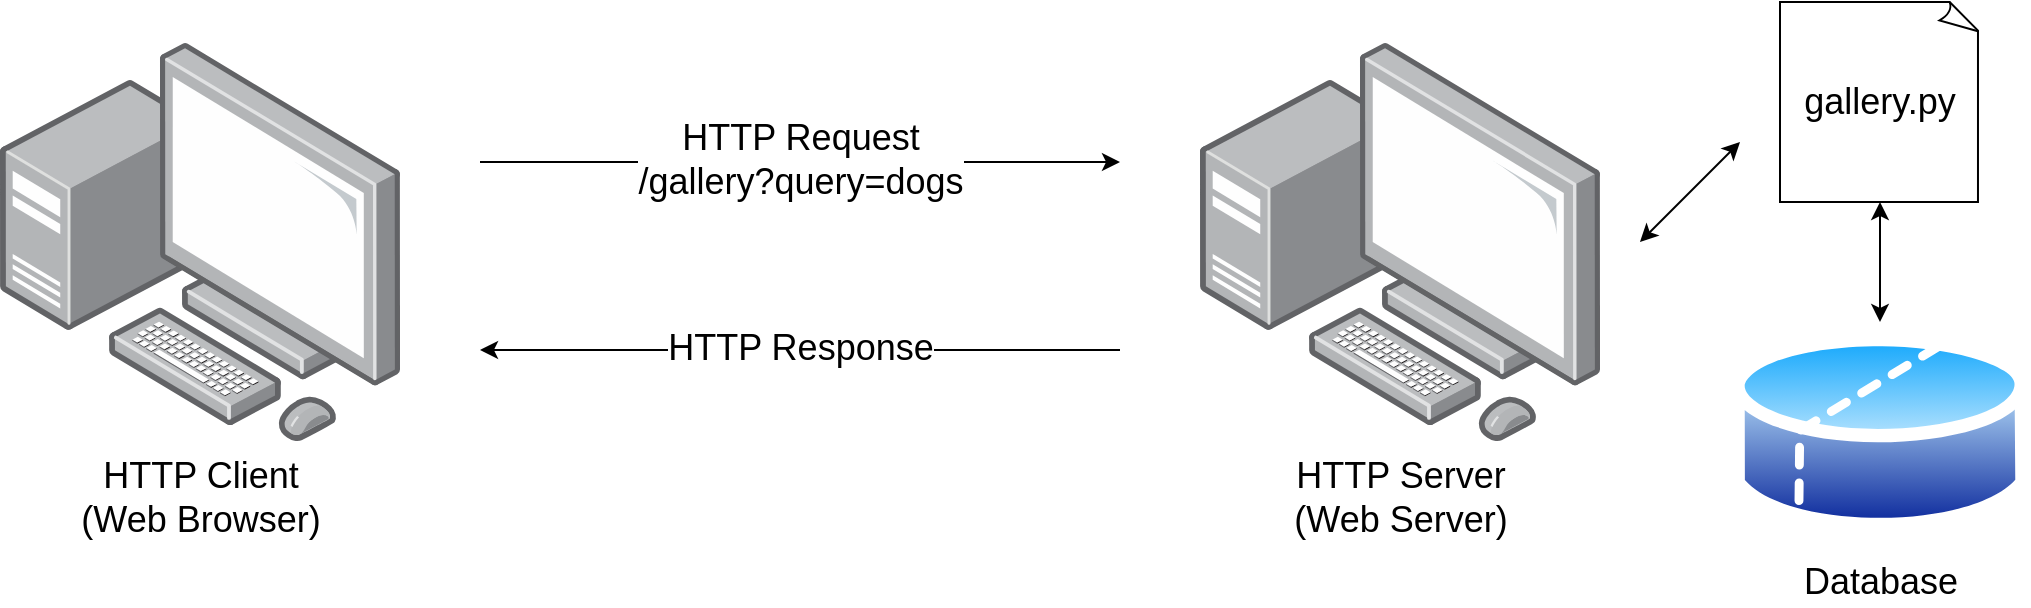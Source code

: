 <mxfile version="20.2.8" type="device"><diagram id="TafvfTGsf6afgZpbGeuC" name="Page-1"><mxGraphModel dx="1106" dy="822" grid="1" gridSize="10" guides="1" tooltips="1" connect="1" arrows="1" fold="1" page="1" pageScale="1" pageWidth="1169" pageHeight="827" math="0" shadow="0"><root><mxCell id="0"/><mxCell id="1" parent="0"/><mxCell id="Dg_-viMqnA2GLf18fslc-1" value="HTTP Client&lt;br style=&quot;font-size: 18px;&quot;&gt;(Web Browser)" style="points=[];aspect=fixed;html=1;align=center;shadow=0;dashed=0;image;image=img/lib/allied_telesis/computer_and_terminals/Personal_Computer_with_Server.svg;fontSize=18;" parent="1" vertex="1"><mxGeometry x="140" y="260" width="200" height="200" as="geometry"/></mxCell><mxCell id="Dg_-viMqnA2GLf18fslc-3" value="HTTP Server&lt;br style=&quot;font-size: 18px;&quot;&gt;(Web Server)" style="points=[];aspect=fixed;html=1;align=center;shadow=0;dashed=0;image;image=img/lib/allied_telesis/computer_and_terminals/Personal_Computer_with_Server.svg;fontSize=18;" parent="1" vertex="1"><mxGeometry x="740" y="260" width="200" height="200" as="geometry"/></mxCell><mxCell id="Dg_-viMqnA2GLf18fslc-5" value="" style="endArrow=classic;html=1;rounded=0;fontSize=18;" parent="1" edge="1"><mxGeometry width="50" height="50" relative="1" as="geometry"><mxPoint x="380" y="320" as="sourcePoint"/><mxPoint x="700" y="320" as="targetPoint"/></mxGeometry></mxCell><mxCell id="Dg_-viMqnA2GLf18fslc-6" value="HTTP Request&lt;br&gt;/gallery?query=dogs" style="edgeLabel;html=1;align=center;verticalAlign=middle;resizable=0;points=[];fontSize=18;" parent="Dg_-viMqnA2GLf18fslc-5" vertex="1" connectable="0"><mxGeometry x="-0.237" y="1" relative="1" as="geometry"><mxPoint x="38" as="offset"/></mxGeometry></mxCell><mxCell id="Dg_-viMqnA2GLf18fslc-7" value="" style="endArrow=none;html=1;rounded=0;fontSize=18;startArrow=classic;startFill=1;endFill=0;" parent="1" edge="1"><mxGeometry width="50" height="50" relative="1" as="geometry"><mxPoint x="380" y="414" as="sourcePoint"/><mxPoint x="700" y="414" as="targetPoint"/></mxGeometry></mxCell><mxCell id="Dg_-viMqnA2GLf18fslc-8" value="HTTP Response" style="edgeLabel;html=1;align=center;verticalAlign=middle;resizable=0;points=[];fontSize=18;" parent="Dg_-viMqnA2GLf18fslc-7" vertex="1" connectable="0"><mxGeometry x="-0.237" y="1" relative="1" as="geometry"><mxPoint x="38" as="offset"/></mxGeometry></mxCell><mxCell id="uHXZW4KMaknw3yHxz6gm-2" value="gallery.py" style="whiteSpace=wrap;html=1;shape=mxgraph.basic.document;fontSize=18;fillColor=none;" vertex="1" parent="1"><mxGeometry x="1030" y="240" width="100" height="100" as="geometry"/></mxCell><mxCell id="uHXZW4KMaknw3yHxz6gm-4" value="Database" style="aspect=fixed;perimeter=ellipsePerimeter;html=1;align=center;shadow=0;dashed=0;spacingTop=3;image;image=img/lib/active_directory/database_partition_2.svg;fontSize=18;fillColor=none;" vertex="1" parent="1"><mxGeometry x="1005.68" y="400" width="148.65" height="110" as="geometry"/></mxCell><mxCell id="uHXZW4KMaknw3yHxz6gm-5" value="" style="endArrow=classic;html=1;rounded=0;fontSize=18;startArrow=classic;startFill=1;" edge="1" parent="1"><mxGeometry width="50" height="50" relative="1" as="geometry"><mxPoint x="960" y="360" as="sourcePoint"/><mxPoint x="1010" y="310" as="targetPoint"/></mxGeometry></mxCell><mxCell id="uHXZW4KMaknw3yHxz6gm-6" value="" style="endArrow=classic;html=1;rounded=0;fontSize=18;startArrow=classic;startFill=1;entryX=0.5;entryY=1;entryDx=0;entryDy=0;entryPerimeter=0;" edge="1" parent="1" source="uHXZW4KMaknw3yHxz6gm-4" target="uHXZW4KMaknw3yHxz6gm-2"><mxGeometry width="50" height="50" relative="1" as="geometry"><mxPoint x="1040" y="410" as="sourcePoint"/><mxPoint x="1090" y="360" as="targetPoint"/></mxGeometry></mxCell></root></mxGraphModel></diagram></mxfile>